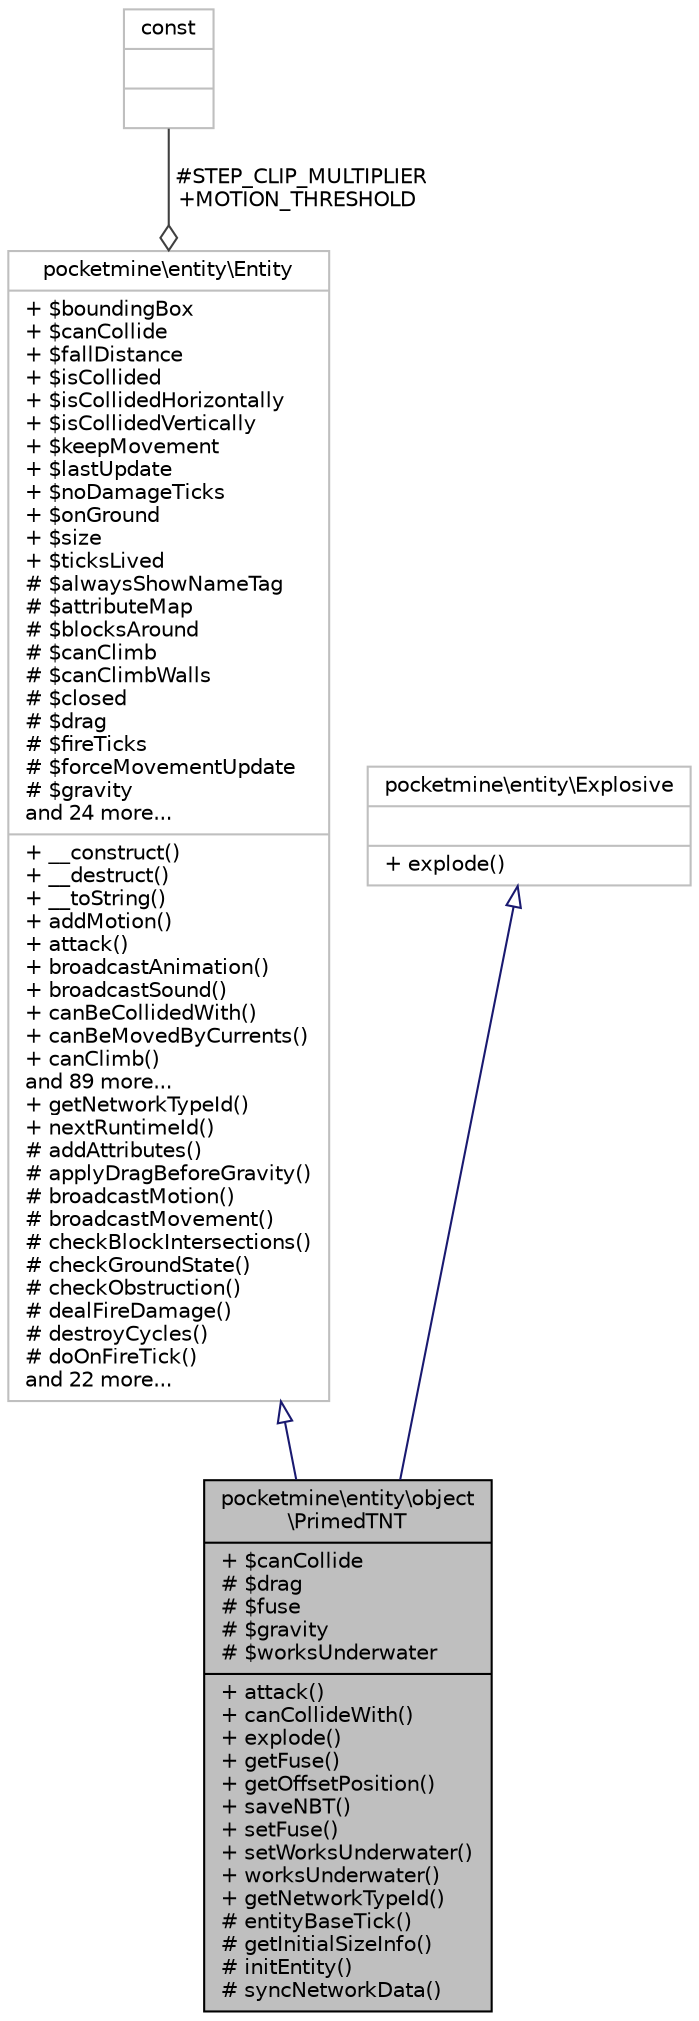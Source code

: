 digraph "pocketmine\entity\object\PrimedTNT"
{
 // INTERACTIVE_SVG=YES
 // LATEX_PDF_SIZE
  edge [fontname="Helvetica",fontsize="10",labelfontname="Helvetica",labelfontsize="10"];
  node [fontname="Helvetica",fontsize="10",shape=record];
  Node1 [label="{pocketmine\\entity\\object\l\\PrimedTNT\n|+ $canCollide\l# $drag\l# $fuse\l# $gravity\l# $worksUnderwater\l|+ attack()\l+ canCollideWith()\l+ explode()\l+ getFuse()\l+ getOffsetPosition()\l+ saveNBT()\l+ setFuse()\l+ setWorksUnderwater()\l+ worksUnderwater()\l+ getNetworkTypeId()\l# entityBaseTick()\l# getInitialSizeInfo()\l# initEntity()\l# syncNetworkData()\l}",height=0.2,width=0.4,color="black", fillcolor="grey75", style="filled", fontcolor="black",tooltip=" "];
  Node2 -> Node1 [dir="back",color="midnightblue",fontsize="10",style="solid",arrowtail="onormal",fontname="Helvetica"];
  Node2 [label="{pocketmine\\entity\\Entity\n|+ $boundingBox\l+ $canCollide\l+ $fallDistance\l+ $isCollided\l+ $isCollidedHorizontally\l+ $isCollidedVertically\l+ $keepMovement\l+ $lastUpdate\l+ $noDamageTicks\l+ $onGround\l+ $size\l+ $ticksLived\l# $alwaysShowNameTag\l# $attributeMap\l# $blocksAround\l# $canClimb\l# $canClimbWalls\l# $closed\l# $drag\l# $fireTicks\l# $forceMovementUpdate\l# $gravity\land 24 more...\l|+ __construct()\l+ __destruct()\l+ __toString()\l+ addMotion()\l+ attack()\l+ broadcastAnimation()\l+ broadcastSound()\l+ canBeCollidedWith()\l+ canBeMovedByCurrents()\l+ canClimb()\land 89 more...\l+ getNetworkTypeId()\l+ nextRuntimeId()\l# addAttributes()\l# applyDragBeforeGravity()\l# broadcastMotion()\l# broadcastMovement()\l# checkBlockIntersections()\l# checkGroundState()\l# checkObstruction()\l# dealFireDamage()\l# destroyCycles()\l# doOnFireTick()\land 22 more...\l}",height=0.2,width=0.4,color="grey75", fillcolor="white", style="filled",URL="$d2/d3c/classpocketmine_1_1entity_1_1_entity.html",tooltip=" "];
  Node3 -> Node2 [color="grey25",fontsize="10",style="solid",label=" #STEP_CLIP_MULTIPLIER\n+MOTION_THRESHOLD" ,arrowhead="odiamond",fontname="Helvetica"];
  Node3 [label="{const\n||}",height=0.2,width=0.4,color="grey75", fillcolor="white", style="filled",tooltip=" "];
  Node4 -> Node1 [dir="back",color="midnightblue",fontsize="10",style="solid",arrowtail="onormal",fontname="Helvetica"];
  Node4 [label="{pocketmine\\entity\\Explosive\n||+ explode()\l}",height=0.2,width=0.4,color="grey75", fillcolor="white", style="filled",URL="$d3/d5f/interfacepocketmine_1_1entity_1_1_explosive.html",tooltip=" "];
}
